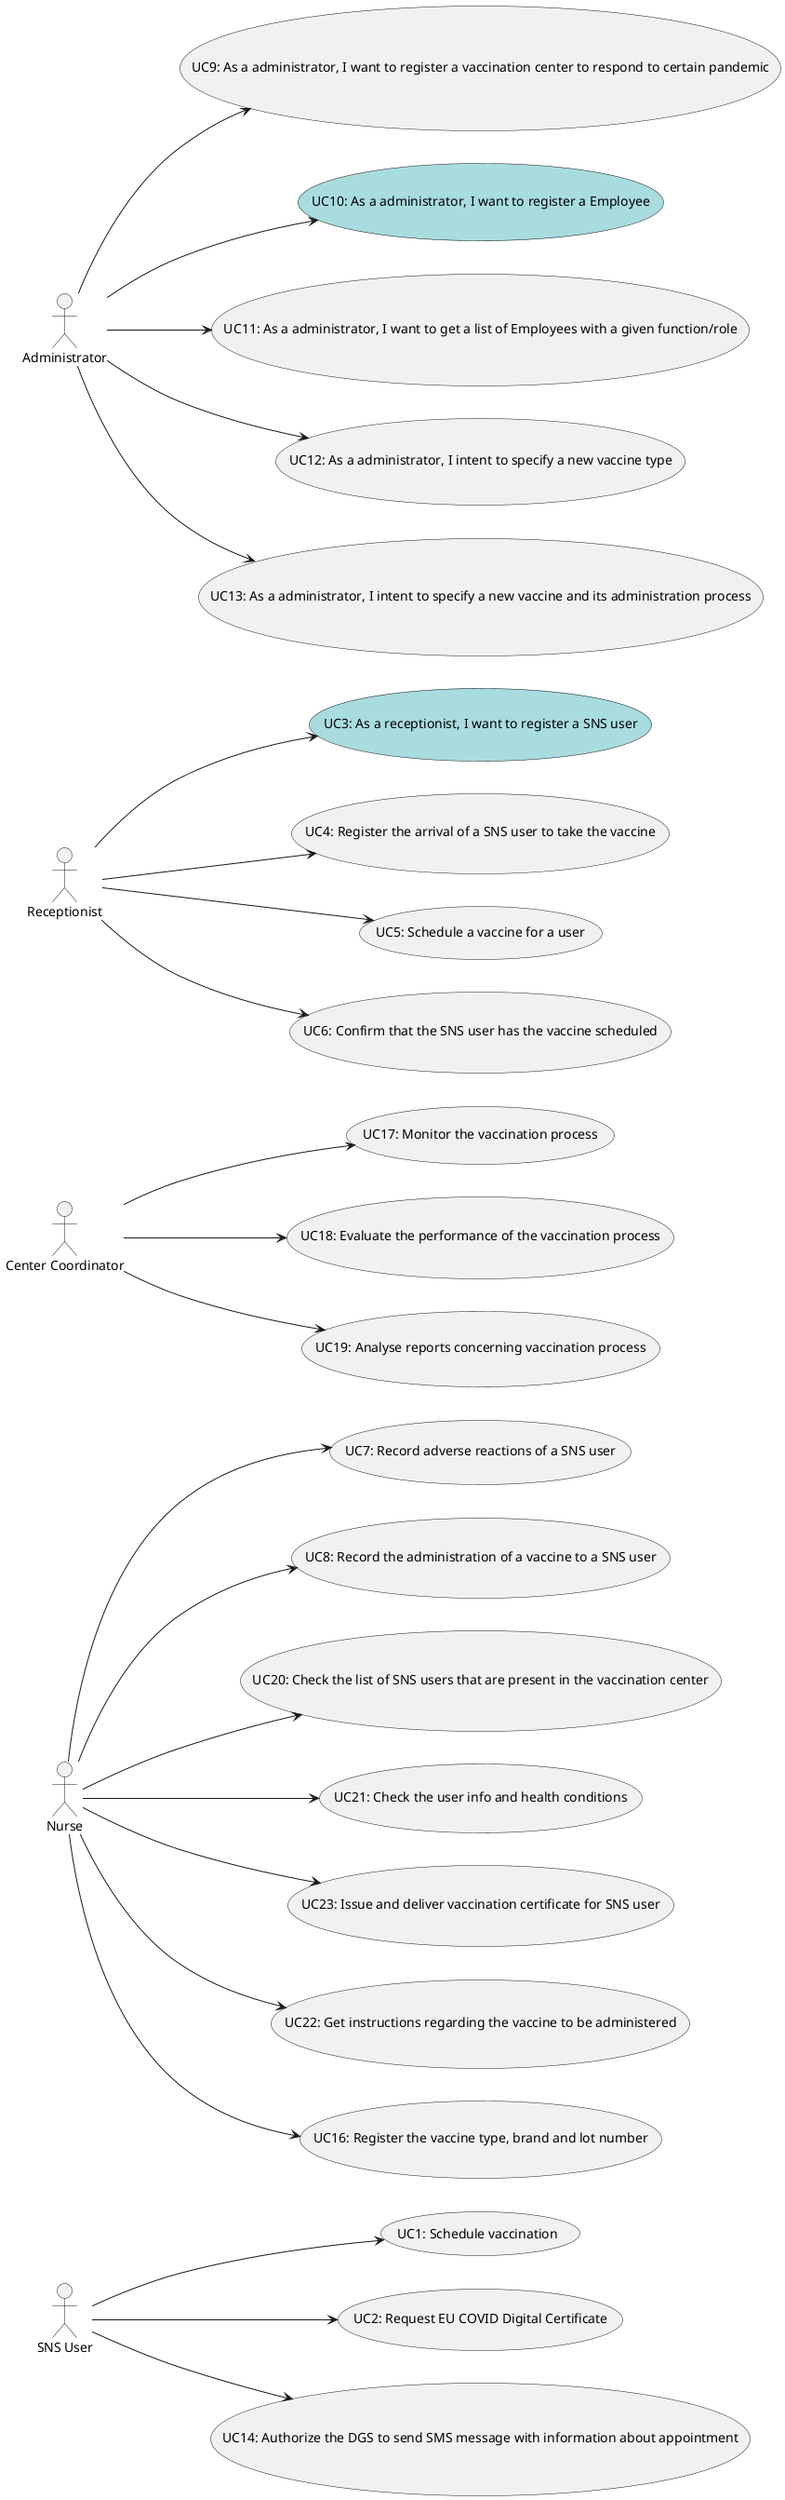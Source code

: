 @startuml
left to right direction

actor :SNS User: as user
actor :Nurse: as nurse
actor :Center Coordinator: as coordinator
actor :Receptionist: as receptionist
actor :Administrator: as administrator

usecase UC3 as "UC3: As a receptionist, I want to register a SNS user" #A9DCDF
usecase UC9 as "UC9: As a administrator, I want to register a vaccination center to respond to certain pandemic"
usecase UC10 as "UC10: As a administrator, I want to register a Employee" #A9DCDF
usecase UC11 as "UC11: As a administrator, I want to get a list of Employees with a given function/role"
usecase UC12 as "UC12: As a administrator, I intent to specify a new vaccine type"
usecase UC13 as "UC13: As a administrator, I intent to specify a new vaccine and its administration process"

usecase (UC1: Schedule vaccination) as UC1
usecase (UC2: Request EU COVID Digital Certificate) as UC2
usecase (UC14: Authorize the DGS to send SMS message with information about appointment) as UC14
usecase (UC4: Register the arrival of a SNS user to take the vaccine) as UC4
usecase (UC5: Schedule a vaccine for a user) as UC5
usecase (UC6: Confirm that the SNS user has the vaccine scheduled) as UC6
usecase (UC7: Record adverse reactions of a SNS user) as UC7
usecase (UC8: Record the administration of a vaccine to a SNS user) as UC8
usecase (UC20: Check the list of SNS users that are present in the vaccination center) as UC20
usecase (UC21: Check the user info and health conditions) as UC21
usecase (UC23: Issue and deliver vaccination certificate for SNS user) as UC23
usecase (UC22: Get instructions regarding the vaccine to be administered) as UC22
usecase (UC16: Register the vaccine type, brand and lot number) as UC16
usecase (UC17: Monitor the vaccination process) as UC17
usecase (UC18: Evaluate the performance of the vaccination process) as UC18
usecase UC19 as "UC19: Analyse reports concerning vaccination process"



user --> UC1
user --> UC2
user --> UC14

receptionist --> UC4
receptionist --> UC5
receptionist --> UC6
receptionist --> UC3

nurse --> UC7
nurse --> UC8
nurse --> UC20
nurse --> UC21
nurse --> UC22
nurse --> UC23
nurse --> UC16

administrator --> UC9
administrator --> UC10
administrator --> UC11
administrator --> UC12
administrator --> UC13




coordinator --> UC17
coordinator --> UC18
coordinator --> UC19

@enduml